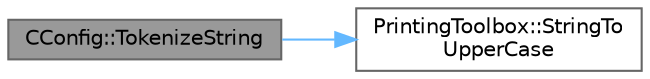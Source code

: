 digraph "CConfig::TokenizeString"
{
 // LATEX_PDF_SIZE
  bgcolor="transparent";
  edge [fontname=Helvetica,fontsize=10,labelfontname=Helvetica,labelfontsize=10];
  node [fontname=Helvetica,fontsize=10,shape=box,height=0.2,width=0.4];
  rankdir="LR";
  Node1 [id="Node000001",label="CConfig::TokenizeString",height=0.2,width=0.4,color="gray40", fillcolor="grey60", style="filled", fontcolor="black",tooltip="breaks an input line from the config file into a set of tokens"];
  Node1 -> Node2 [id="edge1_Node000001_Node000002",color="steelblue1",style="solid",tooltip=" "];
  Node2 [id="Node000002",label="PrintingToolbox::StringTo\lUpperCase",height=0.2,width=0.4,color="grey40", fillcolor="white", style="filled",URL="$namespacePrintingToolbox.html#a55d6d2465c2e6860338d555d218eec8d",tooltip="utility function for converting strings to uppercase"];
}
